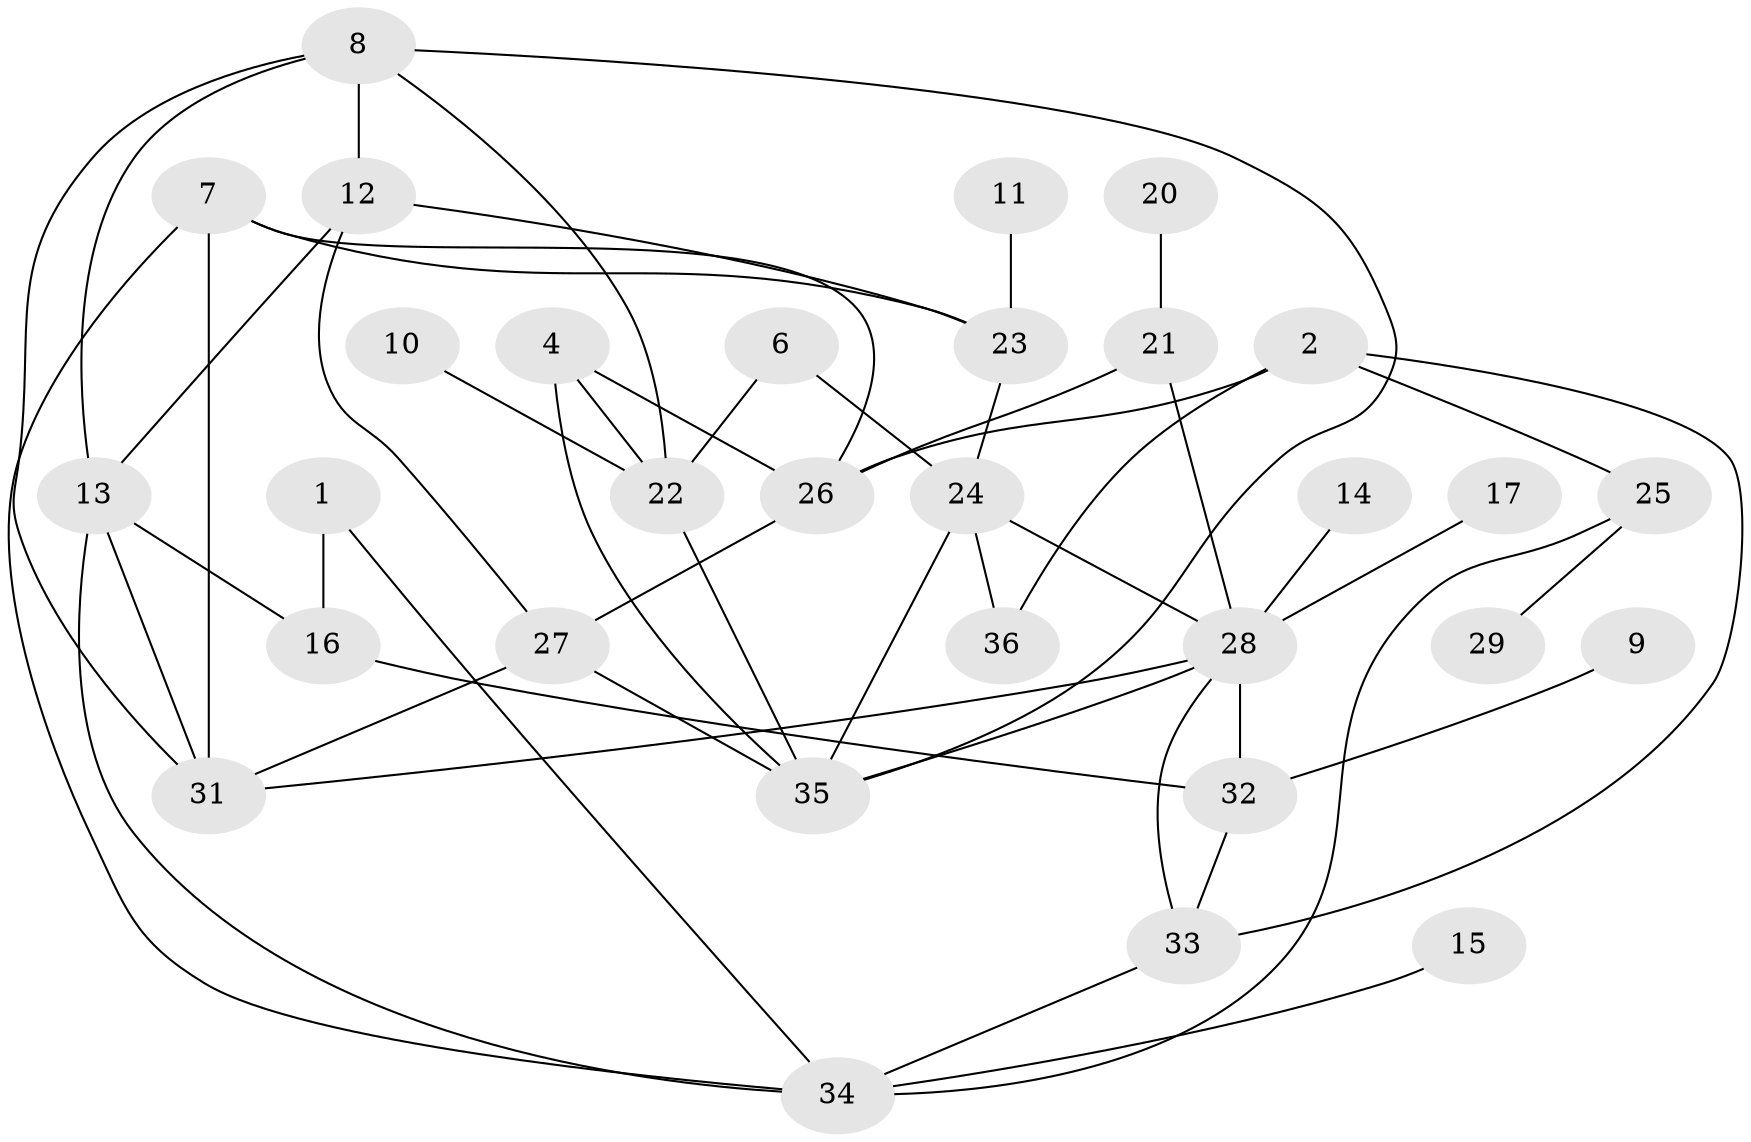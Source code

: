 // original degree distribution, {3: 0.323943661971831, 1: 0.18309859154929578, 4: 0.16901408450704225, 2: 0.2112676056338028, 0: 0.056338028169014086, 5: 0.056338028169014086}
// Generated by graph-tools (version 1.1) at 2025/25/03/09/25 03:25:22]
// undirected, 31 vertices, 52 edges
graph export_dot {
graph [start="1"]
  node [color=gray90,style=filled];
  1;
  2;
  4;
  6;
  7;
  8;
  9;
  10;
  11;
  12;
  13;
  14;
  15;
  16;
  17;
  20;
  21;
  22;
  23;
  24;
  25;
  26;
  27;
  28;
  29;
  31;
  32;
  33;
  34;
  35;
  36;
  1 -- 16 [weight=1.0];
  1 -- 34 [weight=1.0];
  2 -- 25 [weight=1.0];
  2 -- 26 [weight=1.0];
  2 -- 33 [weight=1.0];
  2 -- 36 [weight=1.0];
  4 -- 22 [weight=1.0];
  4 -- 26 [weight=1.0];
  4 -- 35 [weight=1.0];
  6 -- 22 [weight=1.0];
  6 -- 24 [weight=1.0];
  7 -- 23 [weight=1.0];
  7 -- 26 [weight=2.0];
  7 -- 31 [weight=2.0];
  7 -- 34 [weight=1.0];
  8 -- 12 [weight=1.0];
  8 -- 13 [weight=1.0];
  8 -- 22 [weight=1.0];
  8 -- 31 [weight=1.0];
  8 -- 35 [weight=1.0];
  9 -- 32 [weight=1.0];
  10 -- 22 [weight=1.0];
  11 -- 23 [weight=1.0];
  12 -- 13 [weight=1.0];
  12 -- 23 [weight=1.0];
  12 -- 27 [weight=1.0];
  13 -- 16 [weight=1.0];
  13 -- 31 [weight=1.0];
  13 -- 34 [weight=1.0];
  14 -- 28 [weight=1.0];
  15 -- 34 [weight=1.0];
  16 -- 32 [weight=1.0];
  17 -- 28 [weight=1.0];
  20 -- 21 [weight=1.0];
  21 -- 26 [weight=1.0];
  21 -- 28 [weight=1.0];
  22 -- 35 [weight=1.0];
  23 -- 24 [weight=1.0];
  24 -- 28 [weight=1.0];
  24 -- 35 [weight=1.0];
  24 -- 36 [weight=1.0];
  25 -- 29 [weight=1.0];
  25 -- 34 [weight=1.0];
  26 -- 27 [weight=1.0];
  27 -- 31 [weight=1.0];
  27 -- 35 [weight=1.0];
  28 -- 31 [weight=2.0];
  28 -- 32 [weight=1.0];
  28 -- 33 [weight=1.0];
  28 -- 35 [weight=1.0];
  32 -- 33 [weight=1.0];
  33 -- 34 [weight=1.0];
}
